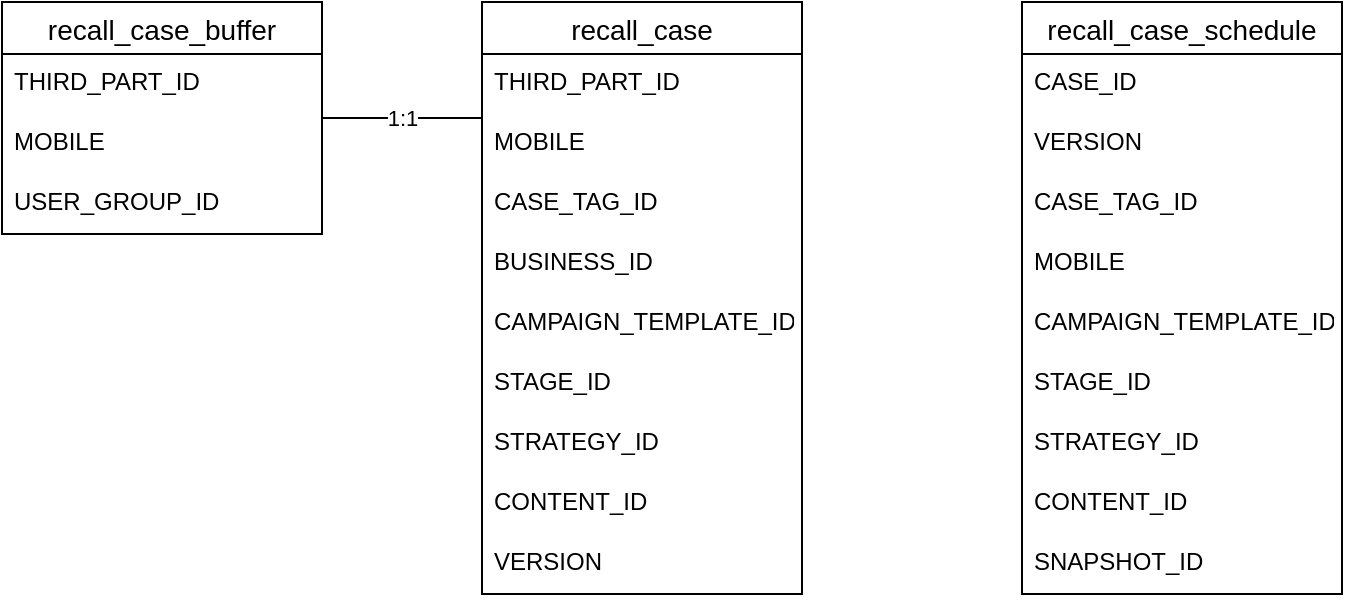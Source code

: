 <mxfile version="21.6.2" type="github">
  <diagram name="第 1 页" id="LhNh0MICHbMBZeeI4UfI">
    <mxGraphModel dx="954" dy="616" grid="1" gridSize="10" guides="1" tooltips="1" connect="1" arrows="1" fold="1" page="1" pageScale="1" pageWidth="827" pageHeight="1169" math="0" shadow="0">
      <root>
        <mxCell id="0" />
        <mxCell id="1" parent="0" />
        <mxCell id="WuNEzlBwNzRHqIx5UdOH-13" value="1:1" style="rounded=0;orthogonalLoop=1;jettySize=auto;html=1;entryX=0;entryY=0.067;entryDx=0;entryDy=0;entryPerimeter=0;endArrow=none;endFill=0;" edge="1" parent="1" source="WuNEzlBwNzRHqIx5UdOH-1" target="WuNEzlBwNzRHqIx5UdOH-10">
          <mxGeometry relative="1" as="geometry" />
        </mxCell>
        <mxCell id="WuNEzlBwNzRHqIx5UdOH-1" value="recall_case_buffer" style="swimlane;fontStyle=0;childLayout=stackLayout;horizontal=1;startSize=26;horizontalStack=0;resizeParent=1;resizeParentMax=0;resizeLast=0;collapsible=1;marginBottom=0;align=center;fontSize=14;" vertex="1" parent="1">
          <mxGeometry x="120" y="190" width="160" height="116" as="geometry" />
        </mxCell>
        <mxCell id="WuNEzlBwNzRHqIx5UdOH-2" value="THIRD_PART_ID" style="text;strokeColor=none;fillColor=none;spacingLeft=4;spacingRight=4;overflow=hidden;rotatable=0;points=[[0,0.5],[1,0.5]];portConstraint=eastwest;fontSize=12;whiteSpace=wrap;html=1;" vertex="1" parent="WuNEzlBwNzRHqIx5UdOH-1">
          <mxGeometry y="26" width="160" height="30" as="geometry" />
        </mxCell>
        <mxCell id="WuNEzlBwNzRHqIx5UdOH-6" value="MOBILE" style="text;strokeColor=none;fillColor=none;spacingLeft=4;spacingRight=4;overflow=hidden;rotatable=0;points=[[0,0.5],[1,0.5]];portConstraint=eastwest;fontSize=12;whiteSpace=wrap;html=1;" vertex="1" parent="WuNEzlBwNzRHqIx5UdOH-1">
          <mxGeometry y="56" width="160" height="30" as="geometry" />
        </mxCell>
        <mxCell id="WuNEzlBwNzRHqIx5UdOH-7" value="USER_GROUP_ID" style="text;strokeColor=none;fillColor=none;spacingLeft=4;spacingRight=4;overflow=hidden;rotatable=0;points=[[0,0.5],[1,0.5]];portConstraint=eastwest;fontSize=12;whiteSpace=wrap;html=1;" vertex="1" parent="WuNEzlBwNzRHqIx5UdOH-1">
          <mxGeometry y="86" width="160" height="30" as="geometry" />
        </mxCell>
        <mxCell id="WuNEzlBwNzRHqIx5UdOH-8" value="recall_case" style="swimlane;fontStyle=0;childLayout=stackLayout;horizontal=1;startSize=26;horizontalStack=0;resizeParent=1;resizeParentMax=0;resizeLast=0;collapsible=1;marginBottom=0;align=center;fontSize=14;" vertex="1" parent="1">
          <mxGeometry x="360" y="190" width="160" height="296" as="geometry" />
        </mxCell>
        <mxCell id="WuNEzlBwNzRHqIx5UdOH-9" value="THIRD_PART_ID" style="text;strokeColor=none;fillColor=none;spacingLeft=4;spacingRight=4;overflow=hidden;rotatable=0;points=[[0,0.5],[1,0.5]];portConstraint=eastwest;fontSize=12;whiteSpace=wrap;html=1;" vertex="1" parent="WuNEzlBwNzRHqIx5UdOH-8">
          <mxGeometry y="26" width="160" height="30" as="geometry" />
        </mxCell>
        <mxCell id="WuNEzlBwNzRHqIx5UdOH-10" value="MOBILE" style="text;strokeColor=none;fillColor=none;spacingLeft=4;spacingRight=4;overflow=hidden;rotatable=0;points=[[0,0.5],[1,0.5]];portConstraint=eastwest;fontSize=12;whiteSpace=wrap;html=1;" vertex="1" parent="WuNEzlBwNzRHqIx5UdOH-8">
          <mxGeometry y="56" width="160" height="30" as="geometry" />
        </mxCell>
        <mxCell id="WuNEzlBwNzRHqIx5UdOH-11" value="CASE_TAG_ID" style="text;strokeColor=none;fillColor=none;spacingLeft=4;spacingRight=4;overflow=hidden;rotatable=0;points=[[0,0.5],[1,0.5]];portConstraint=eastwest;fontSize=12;whiteSpace=wrap;html=1;" vertex="1" parent="WuNEzlBwNzRHqIx5UdOH-8">
          <mxGeometry y="86" width="160" height="30" as="geometry" />
        </mxCell>
        <mxCell id="WuNEzlBwNzRHqIx5UdOH-14" value="BUSINESS_ID" style="text;strokeColor=none;fillColor=none;spacingLeft=4;spacingRight=4;overflow=hidden;rotatable=0;points=[[0,0.5],[1,0.5]];portConstraint=eastwest;fontSize=12;whiteSpace=wrap;html=1;" vertex="1" parent="WuNEzlBwNzRHqIx5UdOH-8">
          <mxGeometry y="116" width="160" height="30" as="geometry" />
        </mxCell>
        <mxCell id="WuNEzlBwNzRHqIx5UdOH-15" value="CAMPAIGN_TEMPLATE_ID" style="text;strokeColor=none;fillColor=none;spacingLeft=4;spacingRight=4;overflow=hidden;rotatable=0;points=[[0,0.5],[1,0.5]];portConstraint=eastwest;fontSize=12;whiteSpace=wrap;html=1;" vertex="1" parent="WuNEzlBwNzRHqIx5UdOH-8">
          <mxGeometry y="146" width="160" height="30" as="geometry" />
        </mxCell>
        <mxCell id="WuNEzlBwNzRHqIx5UdOH-16" value="STAGE_ID" style="text;strokeColor=none;fillColor=none;spacingLeft=4;spacingRight=4;overflow=hidden;rotatable=0;points=[[0,0.5],[1,0.5]];portConstraint=eastwest;fontSize=12;whiteSpace=wrap;html=1;" vertex="1" parent="WuNEzlBwNzRHqIx5UdOH-8">
          <mxGeometry y="176" width="160" height="30" as="geometry" />
        </mxCell>
        <mxCell id="WuNEzlBwNzRHqIx5UdOH-17" value="STRATEGY_ID" style="text;strokeColor=none;fillColor=none;spacingLeft=4;spacingRight=4;overflow=hidden;rotatable=0;points=[[0,0.5],[1,0.5]];portConstraint=eastwest;fontSize=12;whiteSpace=wrap;html=1;" vertex="1" parent="WuNEzlBwNzRHqIx5UdOH-8">
          <mxGeometry y="206" width="160" height="30" as="geometry" />
        </mxCell>
        <mxCell id="WuNEzlBwNzRHqIx5UdOH-18" value="CONTENT_ID" style="text;strokeColor=none;fillColor=none;spacingLeft=4;spacingRight=4;overflow=hidden;rotatable=0;points=[[0,0.5],[1,0.5]];portConstraint=eastwest;fontSize=12;whiteSpace=wrap;html=1;" vertex="1" parent="WuNEzlBwNzRHqIx5UdOH-8">
          <mxGeometry y="236" width="160" height="30" as="geometry" />
        </mxCell>
        <mxCell id="WuNEzlBwNzRHqIx5UdOH-28" value="VERSION" style="text;strokeColor=none;fillColor=none;spacingLeft=4;spacingRight=4;overflow=hidden;rotatable=0;points=[[0,0.5],[1,0.5]];portConstraint=eastwest;fontSize=12;whiteSpace=wrap;html=1;" vertex="1" parent="WuNEzlBwNzRHqIx5UdOH-8">
          <mxGeometry y="266" width="160" height="30" as="geometry" />
        </mxCell>
        <mxCell id="WuNEzlBwNzRHqIx5UdOH-19" value="recall_case_schedule" style="swimlane;fontStyle=0;childLayout=stackLayout;horizontal=1;startSize=26;horizontalStack=0;resizeParent=1;resizeParentMax=0;resizeLast=0;collapsible=1;marginBottom=0;align=center;fontSize=14;" vertex="1" parent="1">
          <mxGeometry x="630" y="190" width="160" height="296" as="geometry" />
        </mxCell>
        <mxCell id="WuNEzlBwNzRHqIx5UdOH-20" value="CASE_ID" style="text;strokeColor=none;fillColor=none;spacingLeft=4;spacingRight=4;overflow=hidden;rotatable=0;points=[[0,0.5],[1,0.5]];portConstraint=eastwest;fontSize=12;whiteSpace=wrap;html=1;" vertex="1" parent="WuNEzlBwNzRHqIx5UdOH-19">
          <mxGeometry y="26" width="160" height="30" as="geometry" />
        </mxCell>
        <mxCell id="WuNEzlBwNzRHqIx5UdOH-21" value="VERSION" style="text;strokeColor=none;fillColor=none;spacingLeft=4;spacingRight=4;overflow=hidden;rotatable=0;points=[[0,0.5],[1,0.5]];portConstraint=eastwest;fontSize=12;whiteSpace=wrap;html=1;" vertex="1" parent="WuNEzlBwNzRHqIx5UdOH-19">
          <mxGeometry y="56" width="160" height="30" as="geometry" />
        </mxCell>
        <mxCell id="WuNEzlBwNzRHqIx5UdOH-22" value="CASE_TAG_ID" style="text;strokeColor=none;fillColor=none;spacingLeft=4;spacingRight=4;overflow=hidden;rotatable=0;points=[[0,0.5],[1,0.5]];portConstraint=eastwest;fontSize=12;whiteSpace=wrap;html=1;" vertex="1" parent="WuNEzlBwNzRHqIx5UdOH-19">
          <mxGeometry y="86" width="160" height="30" as="geometry" />
        </mxCell>
        <mxCell id="WuNEzlBwNzRHqIx5UdOH-23" value="MOBILE" style="text;strokeColor=none;fillColor=none;spacingLeft=4;spacingRight=4;overflow=hidden;rotatable=0;points=[[0,0.5],[1,0.5]];portConstraint=eastwest;fontSize=12;whiteSpace=wrap;html=1;" vertex="1" parent="WuNEzlBwNzRHqIx5UdOH-19">
          <mxGeometry y="116" width="160" height="30" as="geometry" />
        </mxCell>
        <mxCell id="WuNEzlBwNzRHqIx5UdOH-24" value="CAMPAIGN_TEMPLATE_ID" style="text;strokeColor=none;fillColor=none;spacingLeft=4;spacingRight=4;overflow=hidden;rotatable=0;points=[[0,0.5],[1,0.5]];portConstraint=eastwest;fontSize=12;whiteSpace=wrap;html=1;" vertex="1" parent="WuNEzlBwNzRHqIx5UdOH-19">
          <mxGeometry y="146" width="160" height="30" as="geometry" />
        </mxCell>
        <mxCell id="WuNEzlBwNzRHqIx5UdOH-25" value="STAGE_ID" style="text;strokeColor=none;fillColor=none;spacingLeft=4;spacingRight=4;overflow=hidden;rotatable=0;points=[[0,0.5],[1,0.5]];portConstraint=eastwest;fontSize=12;whiteSpace=wrap;html=1;" vertex="1" parent="WuNEzlBwNzRHqIx5UdOH-19">
          <mxGeometry y="176" width="160" height="30" as="geometry" />
        </mxCell>
        <mxCell id="WuNEzlBwNzRHqIx5UdOH-26" value="STRATEGY_ID" style="text;strokeColor=none;fillColor=none;spacingLeft=4;spacingRight=4;overflow=hidden;rotatable=0;points=[[0,0.5],[1,0.5]];portConstraint=eastwest;fontSize=12;whiteSpace=wrap;html=1;" vertex="1" parent="WuNEzlBwNzRHqIx5UdOH-19">
          <mxGeometry y="206" width="160" height="30" as="geometry" />
        </mxCell>
        <mxCell id="WuNEzlBwNzRHqIx5UdOH-27" value="CONTENT_ID" style="text;strokeColor=none;fillColor=none;spacingLeft=4;spacingRight=4;overflow=hidden;rotatable=0;points=[[0,0.5],[1,0.5]];portConstraint=eastwest;fontSize=12;whiteSpace=wrap;html=1;" vertex="1" parent="WuNEzlBwNzRHqIx5UdOH-19">
          <mxGeometry y="236" width="160" height="30" as="geometry" />
        </mxCell>
        <mxCell id="WuNEzlBwNzRHqIx5UdOH-29" value="SNAPSHOT_ID" style="text;strokeColor=none;fillColor=none;spacingLeft=4;spacingRight=4;overflow=hidden;rotatable=0;points=[[0,0.5],[1,0.5]];portConstraint=eastwest;fontSize=12;whiteSpace=wrap;html=1;" vertex="1" parent="WuNEzlBwNzRHqIx5UdOH-19">
          <mxGeometry y="266" width="160" height="30" as="geometry" />
        </mxCell>
      </root>
    </mxGraphModel>
  </diagram>
</mxfile>

